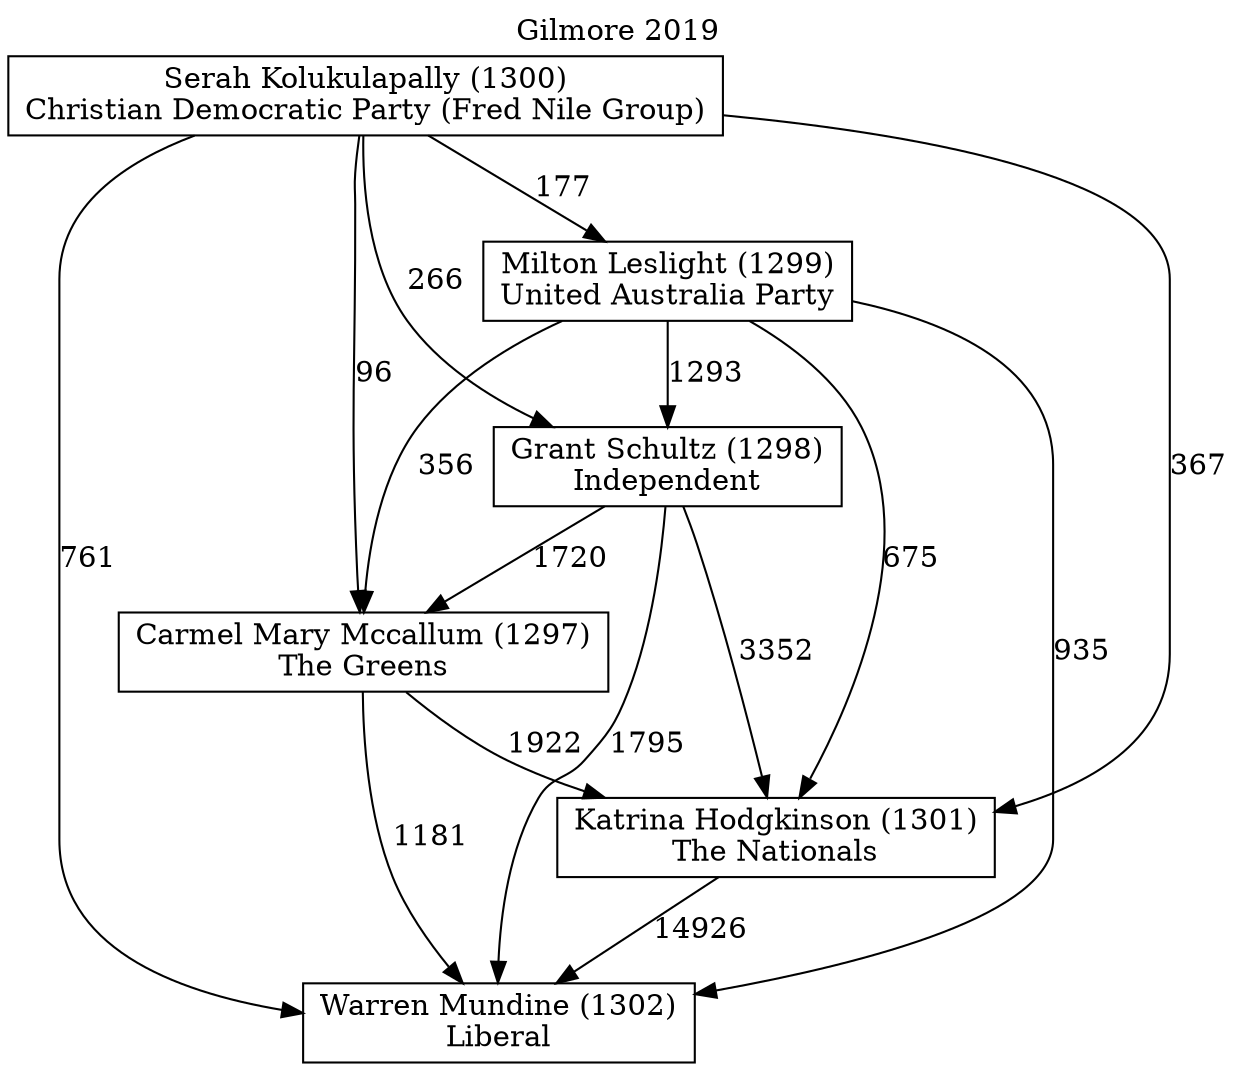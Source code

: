 // House preference flow
digraph "Warren Mundine (1302)_Gilmore_2019" {
	graph [label="Gilmore 2019" labelloc=t mclimit=10]
	node [shape=box]
	"Warren Mundine (1302)" [label="Warren Mundine (1302)
Liberal"]
	"Katrina Hodgkinson (1301)" [label="Katrina Hodgkinson (1301)
The Nationals"]
	"Carmel Mary Mccallum (1297)" [label="Carmel Mary Mccallum (1297)
The Greens"]
	"Grant Schultz (1298)" [label="Grant Schultz (1298)
Independent"]
	"Milton Leslight (1299)" [label="Milton Leslight (1299)
United Australia Party"]
	"Serah Kolukulapally (1300)" [label="Serah Kolukulapally (1300)
Christian Democratic Party (Fred Nile Group)"]
	"Katrina Hodgkinson (1301)" -> "Warren Mundine (1302)" [label=14926]
	"Carmel Mary Mccallum (1297)" -> "Katrina Hodgkinson (1301)" [label=1922]
	"Grant Schultz (1298)" -> "Carmel Mary Mccallum (1297)" [label=1720]
	"Milton Leslight (1299)" -> "Grant Schultz (1298)" [label=1293]
	"Serah Kolukulapally (1300)" -> "Milton Leslight (1299)" [label=177]
	"Carmel Mary Mccallum (1297)" -> "Warren Mundine (1302)" [label=1181]
	"Grant Schultz (1298)" -> "Warren Mundine (1302)" [label=1795]
	"Milton Leslight (1299)" -> "Warren Mundine (1302)" [label=935]
	"Serah Kolukulapally (1300)" -> "Warren Mundine (1302)" [label=761]
	"Serah Kolukulapally (1300)" -> "Grant Schultz (1298)" [label=266]
	"Milton Leslight (1299)" -> "Carmel Mary Mccallum (1297)" [label=356]
	"Serah Kolukulapally (1300)" -> "Carmel Mary Mccallum (1297)" [label=96]
	"Grant Schultz (1298)" -> "Katrina Hodgkinson (1301)" [label=3352]
	"Milton Leslight (1299)" -> "Katrina Hodgkinson (1301)" [label=675]
	"Serah Kolukulapally (1300)" -> "Katrina Hodgkinson (1301)" [label=367]
}
